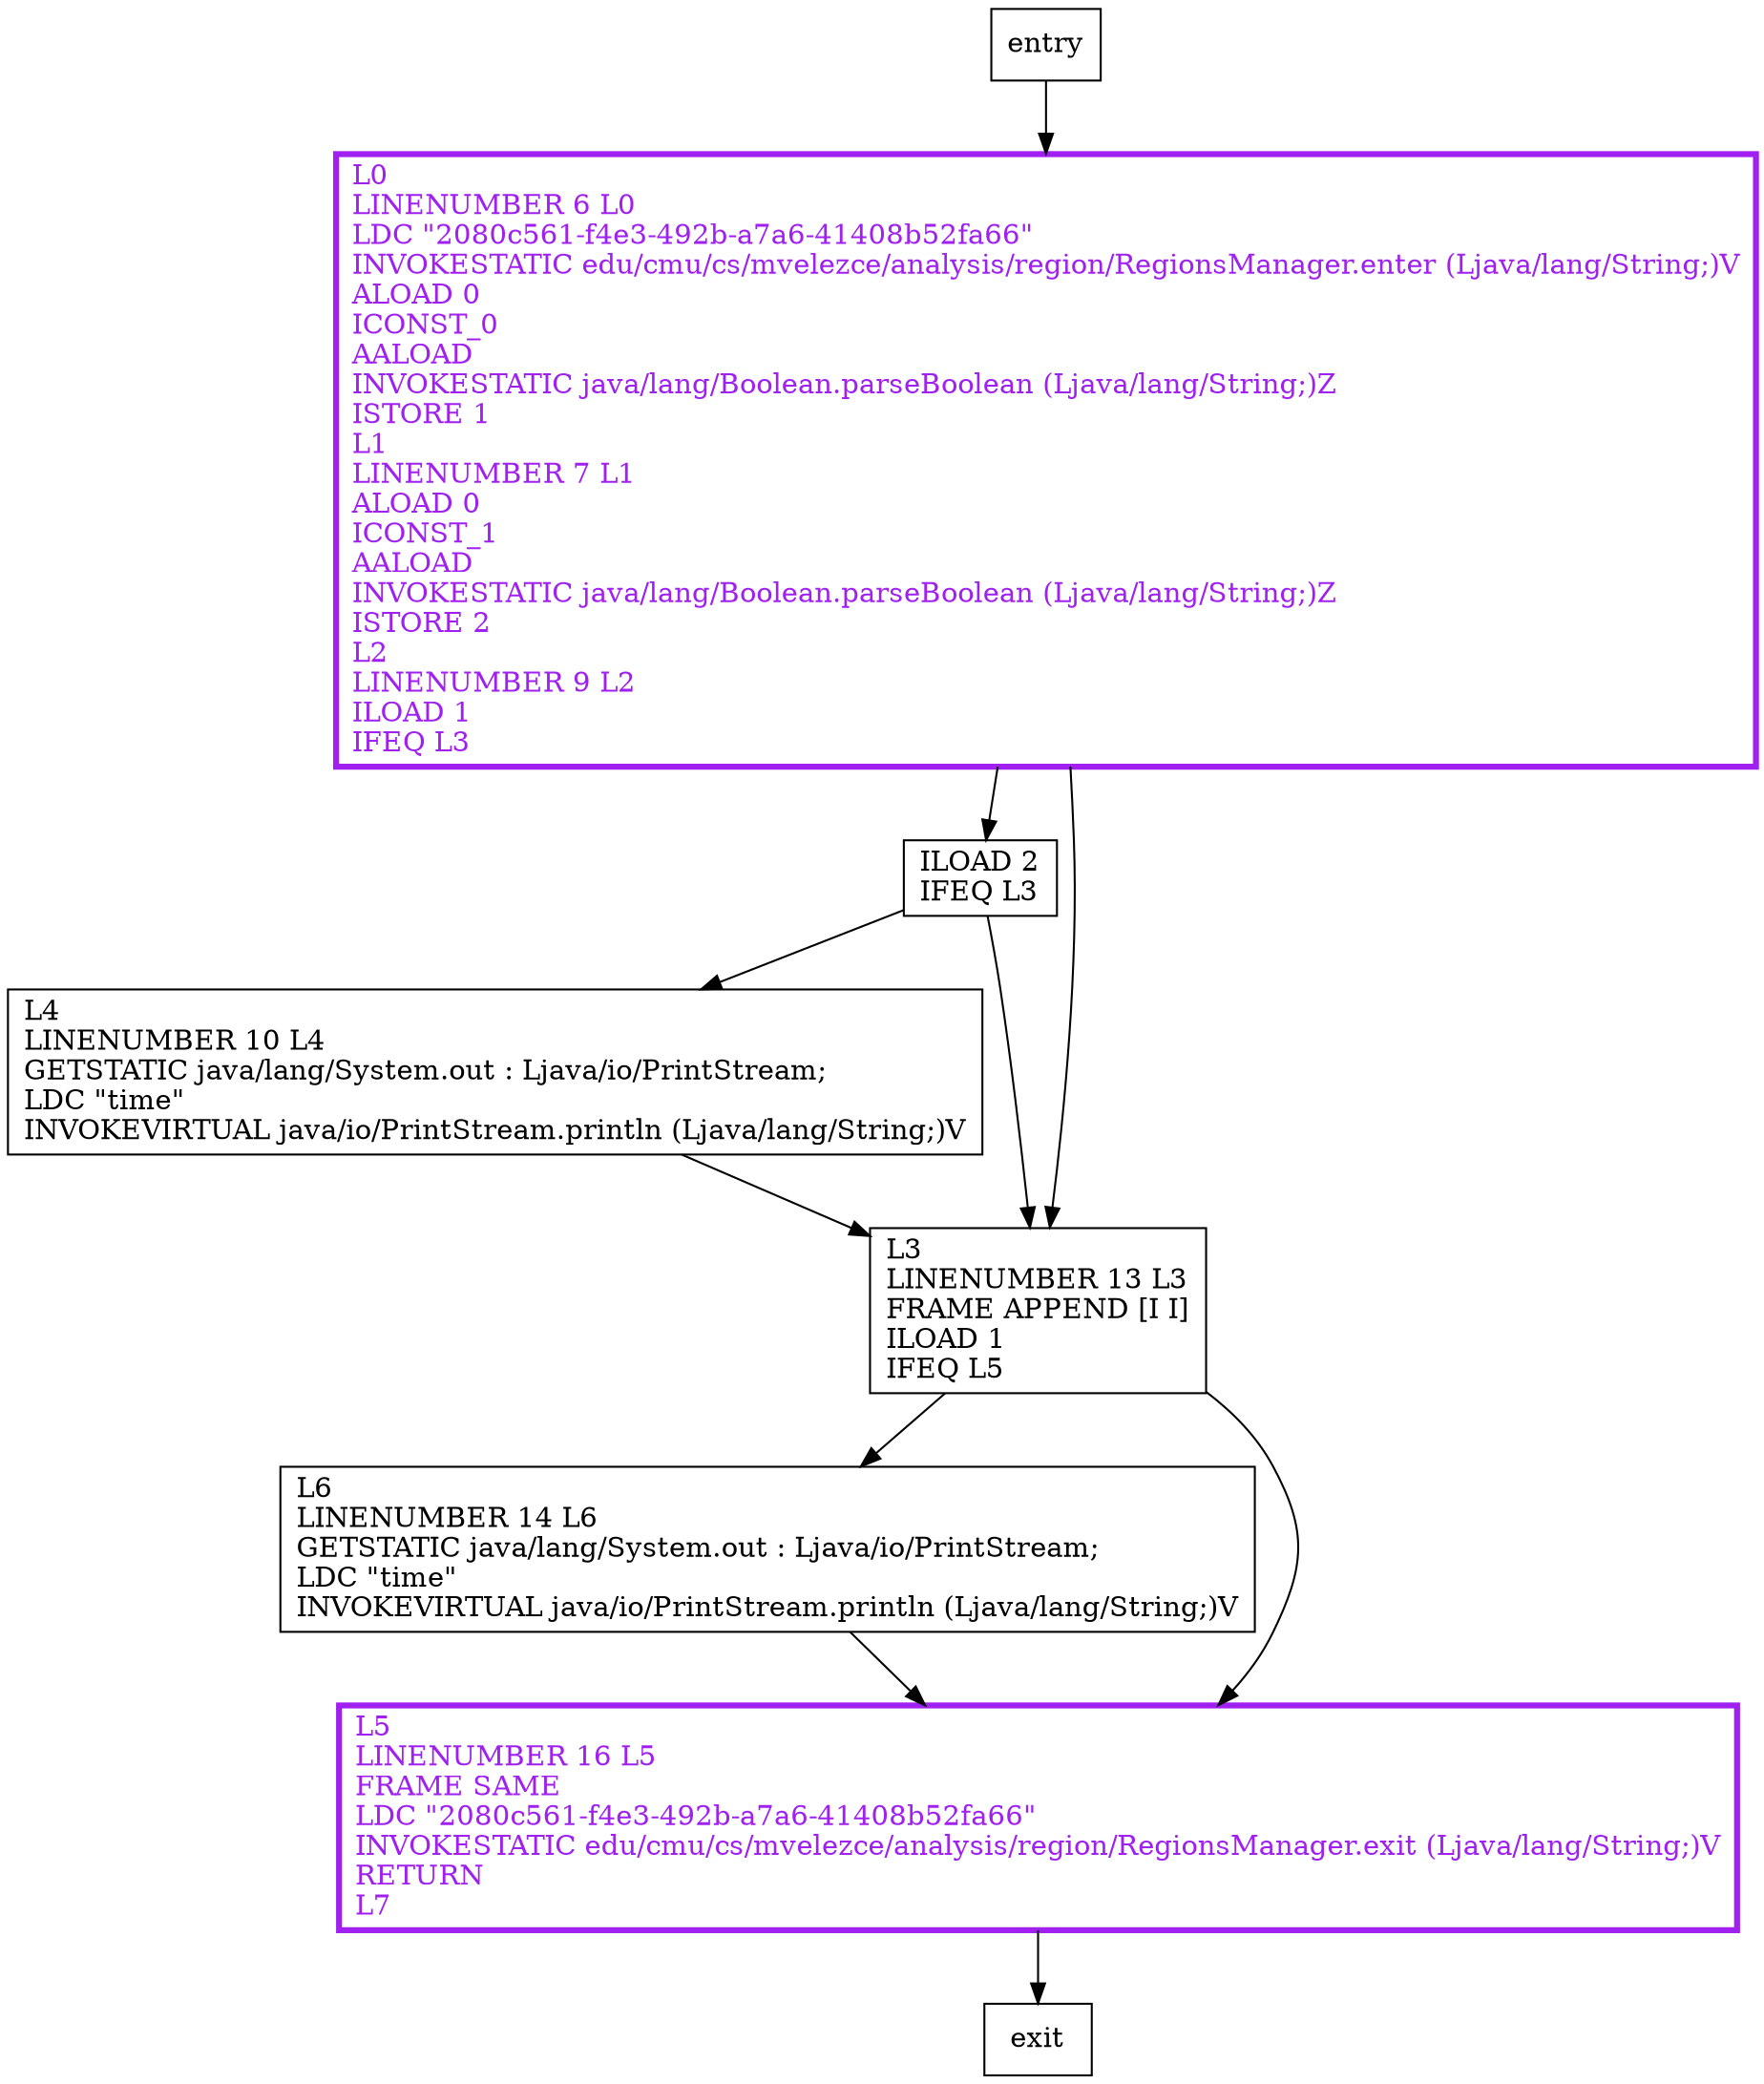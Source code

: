 digraph main {
node [shape=record];
1689017523 [label="L6\lLINENUMBER 14 L6\lGETSTATIC java/lang/System.out : Ljava/io/PrintStream;\lLDC \"time\"\lINVOKEVIRTUAL java/io/PrintStream.println (Ljava/lang/String;)V\l"];
1564806516 [label="L4\lLINENUMBER 10 L4\lGETSTATIC java/lang/System.out : Ljava/io/PrintStream;\lLDC \"time\"\lINVOKEVIRTUAL java/io/PrintStream.println (Ljava/lang/String;)V\l"];
300077533 [label="L0\lLINENUMBER 6 L0\lLDC \"2080c561-f4e3-492b-a7a6-41408b52fa66\"\lINVOKESTATIC edu/cmu/cs/mvelezce/analysis/region/RegionsManager.enter (Ljava/lang/String;)V\lALOAD 0\lICONST_0\lAALOAD\lINVOKESTATIC java/lang/Boolean.parseBoolean (Ljava/lang/String;)Z\lISTORE 1\lL1\lLINENUMBER 7 L1\lALOAD 0\lICONST_1\lAALOAD\lINVOKESTATIC java/lang/Boolean.parseBoolean (Ljava/lang/String;)Z\lISTORE 2\lL2\lLINENUMBER 9 L2\lILOAD 1\lIFEQ L3\l"];
1182734454 [label="ILOAD 2\lIFEQ L3\l"];
204186923 [label="L3\lLINENUMBER 13 L3\lFRAME APPEND [I I]\lILOAD 1\lIFEQ L5\l"];
1521369912 [label="L5\lLINENUMBER 16 L5\lFRAME SAME\lLDC \"2080c561-f4e3-492b-a7a6-41408b52fa66\"\lINVOKESTATIC edu/cmu/cs/mvelezce/analysis/region/RegionsManager.exit (Ljava/lang/String;)V\lRETURN\lL7\l"];
entry;
exit;
entry -> 300077533;
1689017523 -> 1521369912;
1564806516 -> 204186923;
300077533 -> 1182734454;
300077533 -> 204186923;
1182734454 -> 1564806516;
1182734454 -> 204186923;
204186923 -> 1689017523;
204186923 -> 1521369912;
1521369912 -> exit;
300077533[fontcolor="purple", penwidth=3, color="purple"];
1521369912[fontcolor="purple", penwidth=3, color="purple"];
}
